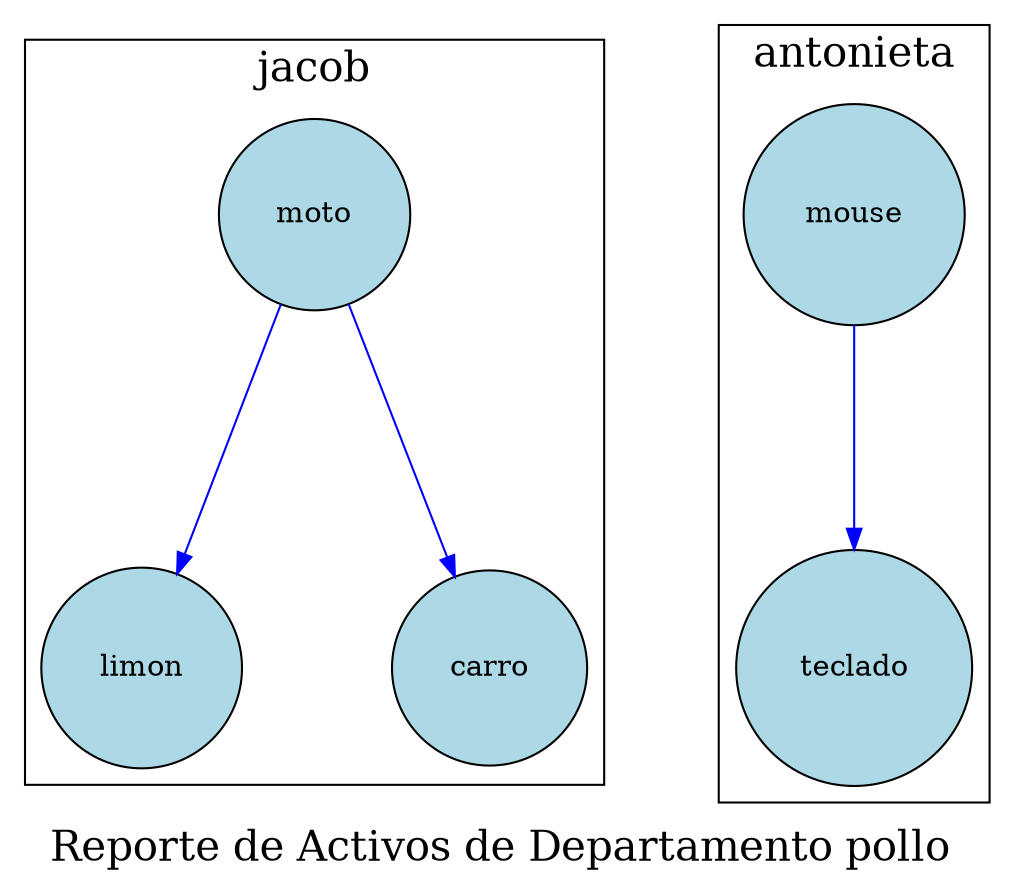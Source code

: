 digraph G {
    node [shape=circle,style=filled, fillcolor=lightblue, margin=0.2];
    edge [style=solid, color=blue];
    graph [ranksep=1.5, nodesep=1];
    graph [label="Reporte de Activos de Departamento pollo ", fontsize=20, fontcolor=black];
subgraph cluster_juanito {
        label="juanito";
}
subgraph cluster_jacob {
        label="jacob";
    "snu75yv4n43e9kx" [label="moto"];
    "snu75yv4n43e9kx" -> "6183i553i0mig62";
    "6183i553i0mig62" [label="limon"];
    "snu75yv4n43e9kx" -> "x6ro67rdxflc58q";
    "x6ro67rdxflc58q" [label="carro"];
}
subgraph cluster_kevin {
        label="kevin";
}
subgraph cluster_matasano {
        label="matasano";
}
subgraph cluster_antonieta {
        label="antonieta";
    "7q292yodf40gn3h" [label="mouse"];
    "7q292yodf40gn3h" -> "8kf16epgqc7tqg7";
    "8kf16epgqc7tqg7" [label="teclado"];
}
}
